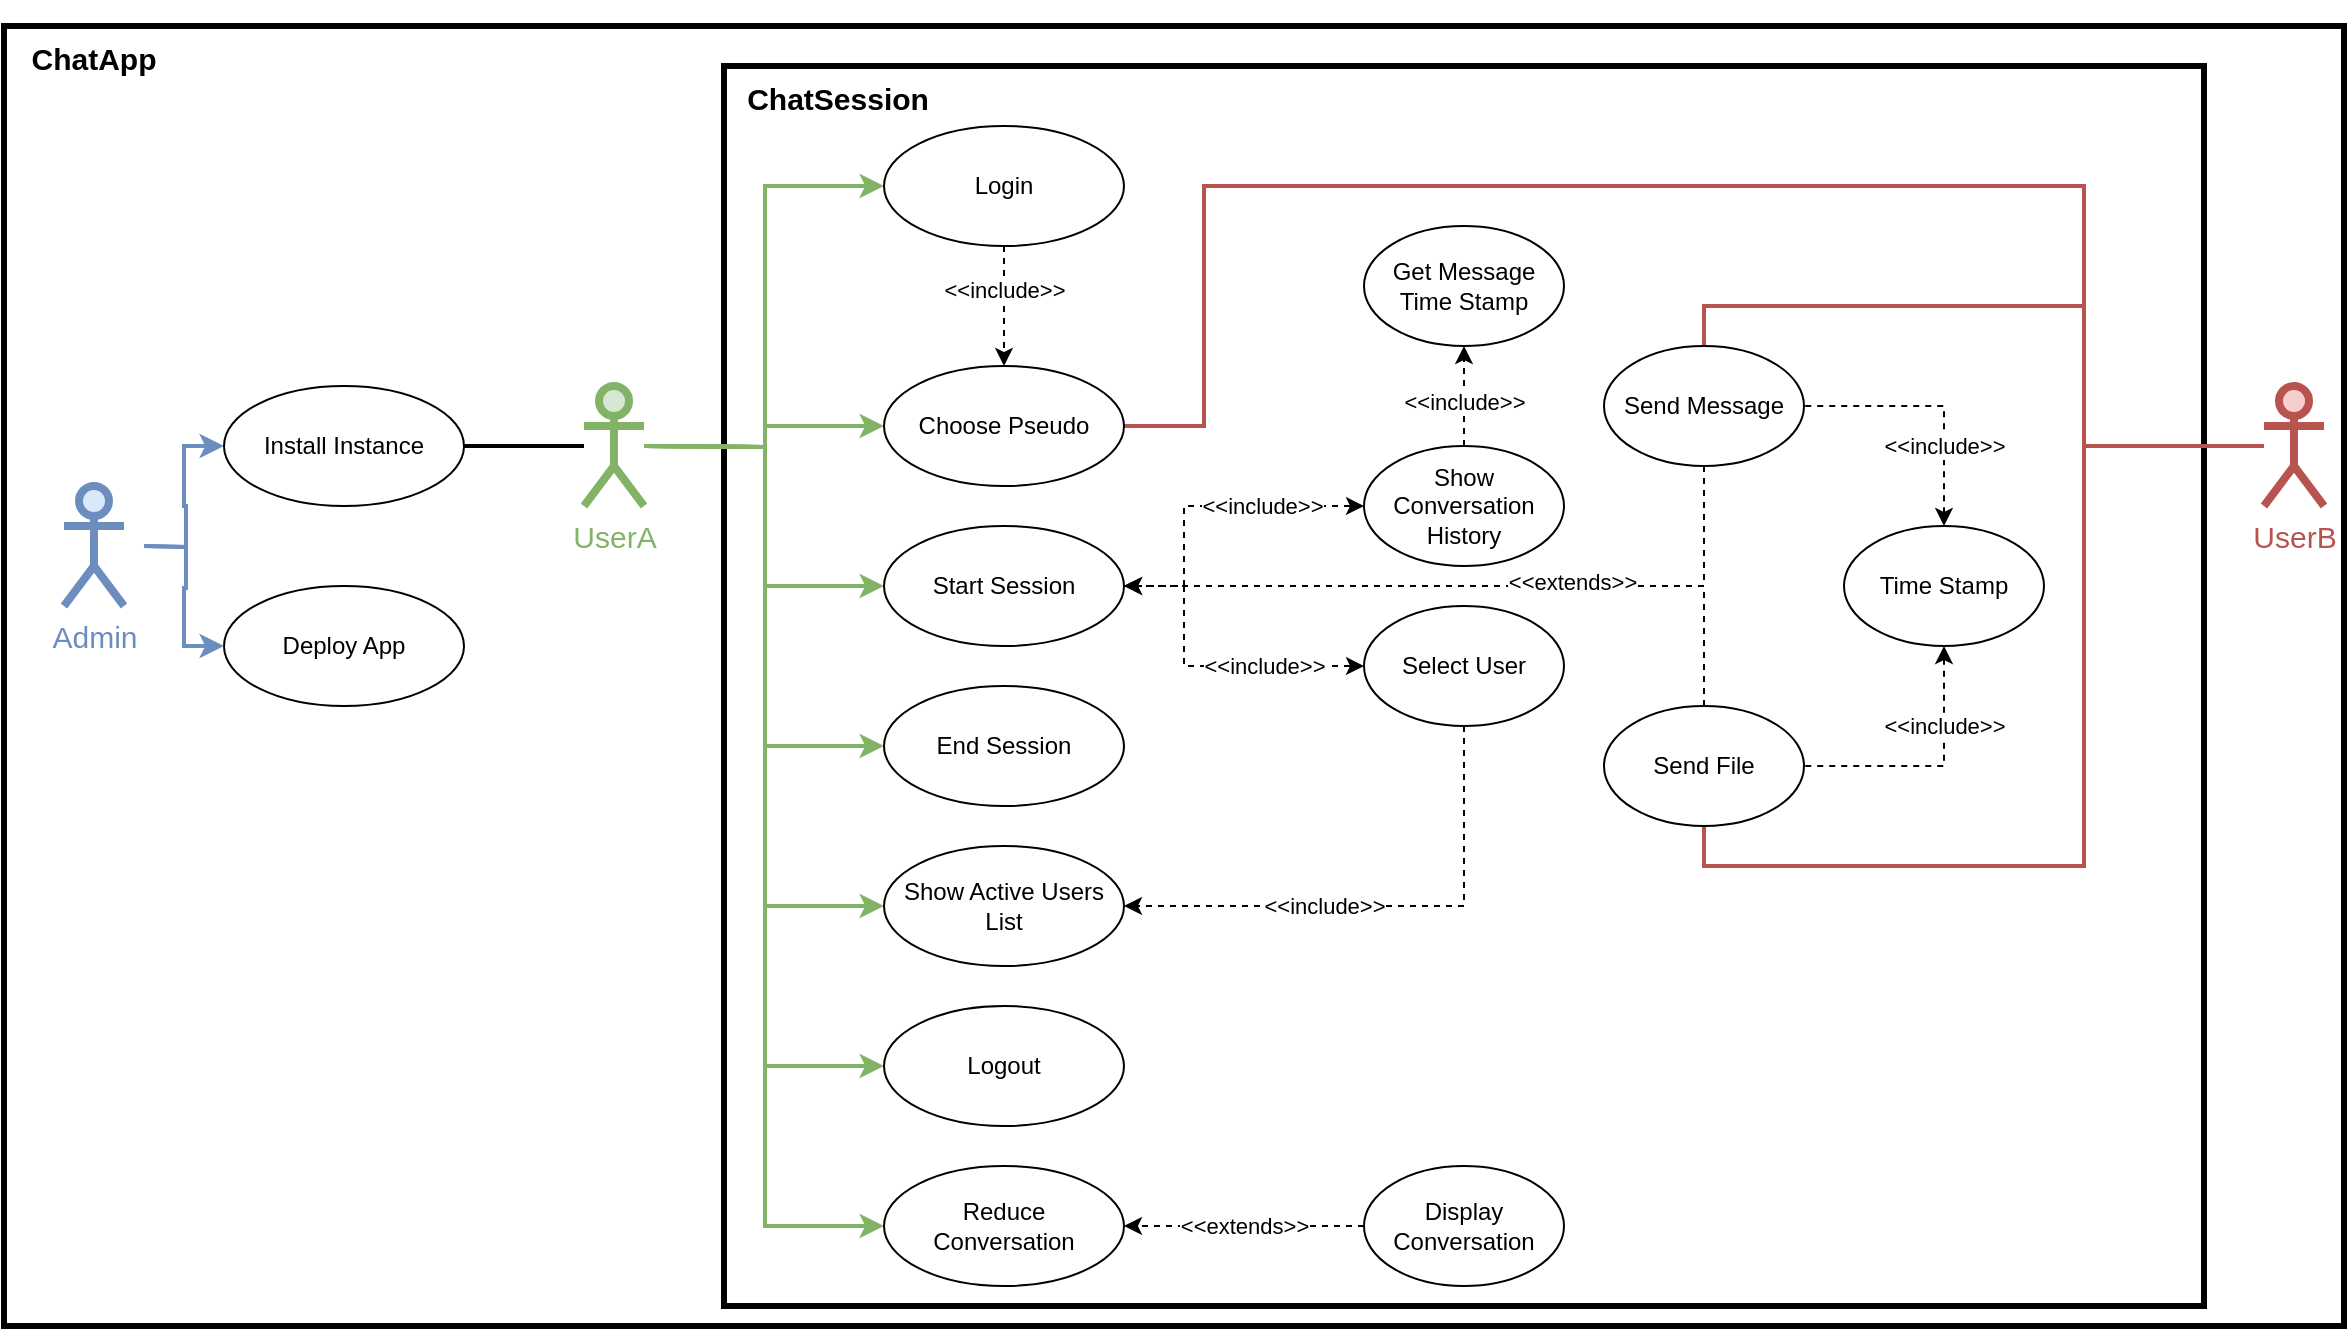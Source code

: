 <mxfile version="20.8.5" type="github">
  <diagram id="-P_8-iWG9aV-RMkAhdVp" name="Page-1">
    <mxGraphModel dx="1434" dy="1925" grid="1" gridSize="10" guides="1" tooltips="1" connect="1" arrows="1" fold="1" page="1" pageScale="1" pageWidth="827" pageHeight="1169" math="0" shadow="0">
      <root>
        <mxCell id="0" />
        <mxCell id="1" parent="0" />
        <mxCell id="wpJ4vBG_g329AUFvMOzU-85" value="" style="rounded=0;whiteSpace=wrap;html=1;fillColor=none;strokeWidth=3;labelBorderColor=none;labelBackgroundColor=default;" vertex="1" parent="1">
          <mxGeometry x="440" y="-40" width="1170" height="650" as="geometry" />
        </mxCell>
        <mxCell id="wpJ4vBG_g329AUFvMOzU-45" value="" style="rounded=0;whiteSpace=wrap;html=1;fillColor=none;strokeWidth=3;labelBorderColor=none;labelBackgroundColor=default;" vertex="1" parent="1">
          <mxGeometry x="800" y="-20" width="740" height="620" as="geometry" />
        </mxCell>
        <mxCell id="wpJ4vBG_g329AUFvMOzU-1" value="End Session" style="ellipse;whiteSpace=wrap;html=1;" vertex="1" parent="1">
          <mxGeometry x="880" y="290" width="120" height="60" as="geometry" />
        </mxCell>
        <mxCell id="wpJ4vBG_g329AUFvMOzU-12" style="edgeStyle=orthogonalEdgeStyle;rounded=0;orthogonalLoop=1;jettySize=auto;html=1;entryX=0;entryY=0.5;entryDx=0;entryDy=0;fillColor=#d5e8d4;strokeColor=#82b366;strokeWidth=2;" edge="1" parent="1" target="wpJ4vBG_g329AUFvMOzU-6">
          <mxGeometry relative="1" as="geometry">
            <mxPoint x="760" y="170" as="sourcePoint" />
          </mxGeometry>
        </mxCell>
        <mxCell id="wpJ4vBG_g329AUFvMOzU-13" style="edgeStyle=orthogonalEdgeStyle;rounded=0;orthogonalLoop=1;jettySize=auto;html=1;entryX=0;entryY=0.5;entryDx=0;entryDy=0;strokeWidth=2;fillColor=#d5e8d4;strokeColor=#82b366;" edge="1" parent="1" target="wpJ4vBG_g329AUFvMOzU-5">
          <mxGeometry relative="1" as="geometry">
            <mxPoint x="760" y="170" as="sourcePoint" />
          </mxGeometry>
        </mxCell>
        <mxCell id="wpJ4vBG_g329AUFvMOzU-14" style="edgeStyle=orthogonalEdgeStyle;rounded=0;orthogonalLoop=1;jettySize=auto;html=1;entryX=0;entryY=0.5;entryDx=0;entryDy=0;fillColor=#d5e8d4;strokeColor=#82b366;strokeWidth=2;" edge="1" parent="1" target="wpJ4vBG_g329AUFvMOzU-1">
          <mxGeometry relative="1" as="geometry">
            <mxPoint x="760" y="170" as="sourcePoint" />
          </mxGeometry>
        </mxCell>
        <mxCell id="wpJ4vBG_g329AUFvMOzU-15" style="edgeStyle=orthogonalEdgeStyle;rounded=0;orthogonalLoop=1;jettySize=auto;html=1;entryX=0;entryY=0.5;entryDx=0;entryDy=0;fillColor=#d5e8d4;strokeColor=#82b366;strokeWidth=2;" edge="1" parent="1" target="wpJ4vBG_g329AUFvMOzU-4">
          <mxGeometry relative="1" as="geometry">
            <mxPoint x="760" y="170" as="sourcePoint" />
          </mxGeometry>
        </mxCell>
        <mxCell id="wpJ4vBG_g329AUFvMOzU-16" style="edgeStyle=orthogonalEdgeStyle;rounded=0;orthogonalLoop=1;jettySize=auto;html=1;entryX=0;entryY=0.5;entryDx=0;entryDy=0;fillColor=#d5e8d4;strokeColor=#82b366;strokeWidth=2;" edge="1" parent="1" target="wpJ4vBG_g329AUFvMOzU-7">
          <mxGeometry relative="1" as="geometry">
            <mxPoint x="760" y="170" as="sourcePoint" />
          </mxGeometry>
        </mxCell>
        <mxCell id="wpJ4vBG_g329AUFvMOzU-67" style="edgeStyle=orthogonalEdgeStyle;rounded=0;orthogonalLoop=1;jettySize=auto;html=1;entryX=0;entryY=0.5;entryDx=0;entryDy=0;fontSize=11;fillColor=#d5e8d4;strokeColor=#82b366;strokeWidth=2;" edge="1" parent="1" target="wpJ4vBG_g329AUFvMOzU-3">
          <mxGeometry relative="1" as="geometry">
            <mxPoint x="760" y="170" as="sourcePoint" />
          </mxGeometry>
        </mxCell>
        <mxCell id="wpJ4vBG_g329AUFvMOzU-83" style="edgeStyle=orthogonalEdgeStyle;rounded=0;orthogonalLoop=1;jettySize=auto;html=1;entryX=0;entryY=0.5;entryDx=0;entryDy=0;strokeWidth=2;fontSize=11;fontColor=#000000;startArrow=none;startFill=0;endArrow=classic;endFill=1;fillColor=#d5e8d4;strokeColor=#82b366;" edge="1" parent="1" target="wpJ4vBG_g329AUFvMOzU-82">
          <mxGeometry relative="1" as="geometry">
            <mxPoint x="760" y="170" as="sourcePoint" />
          </mxGeometry>
        </mxCell>
        <mxCell id="wpJ4vBG_g329AUFvMOzU-2" value="&lt;font style=&quot;font-size: 15px;&quot;&gt;UserA&lt;/font&gt;" style="shape=umlActor;verticalLabelPosition=bottom;verticalAlign=top;html=1;fillColor=#d5e8d4;strokeColor=#82b366;strokeWidth=4;fontColor=#82b366;" vertex="1" parent="1">
          <mxGeometry x="730" y="140" width="30" height="60" as="geometry" />
        </mxCell>
        <mxCell id="wpJ4vBG_g329AUFvMOzU-3" value="Logout" style="ellipse;whiteSpace=wrap;html=1;" vertex="1" parent="1">
          <mxGeometry x="880" y="450" width="120" height="60" as="geometry" />
        </mxCell>
        <mxCell id="wpJ4vBG_g329AUFvMOzU-4" value="Reduce &lt;br&gt;Conversation" style="ellipse;whiteSpace=wrap;html=1;" vertex="1" parent="1">
          <mxGeometry x="880" y="530" width="120" height="60" as="geometry" />
        </mxCell>
        <mxCell id="wpJ4vBG_g329AUFvMOzU-28" style="edgeStyle=orthogonalEdgeStyle;rounded=0;orthogonalLoop=1;jettySize=auto;html=1;exitX=1;exitY=0.5;exitDx=0;exitDy=0;dashed=1;" edge="1" parent="1" source="wpJ4vBG_g329AUFvMOzU-5" target="wpJ4vBG_g329AUFvMOzU-17">
          <mxGeometry relative="1" as="geometry">
            <Array as="points">
              <mxPoint x="1030" y="240" />
              <mxPoint x="1030" y="200" />
            </Array>
          </mxGeometry>
        </mxCell>
        <mxCell id="wpJ4vBG_g329AUFvMOzU-40" value="&amp;lt;&amp;lt;include&amp;gt;&amp;gt;" style="edgeLabel;html=1;align=center;verticalAlign=middle;resizable=0;points=[];" vertex="1" connectable="0" parent="wpJ4vBG_g329AUFvMOzU-28">
          <mxGeometry x="0.362" y="-2" relative="1" as="geometry">
            <mxPoint y="-2" as="offset" />
          </mxGeometry>
        </mxCell>
        <mxCell id="wpJ4vBG_g329AUFvMOzU-29" style="edgeStyle=orthogonalEdgeStyle;rounded=0;orthogonalLoop=1;jettySize=auto;html=1;exitX=1;exitY=0.5;exitDx=0;exitDy=0;dashed=1;" edge="1" parent="1" source="wpJ4vBG_g329AUFvMOzU-5" target="wpJ4vBG_g329AUFvMOzU-22">
          <mxGeometry relative="1" as="geometry">
            <Array as="points">
              <mxPoint x="1030" y="240" />
              <mxPoint x="1030" y="280" />
            </Array>
          </mxGeometry>
        </mxCell>
        <mxCell id="wpJ4vBG_g329AUFvMOzU-39" value="&amp;lt;&amp;lt;include&amp;gt;&amp;gt;" style="edgeLabel;html=1;align=center;verticalAlign=middle;resizable=0;points=[];" vertex="1" connectable="0" parent="wpJ4vBG_g329AUFvMOzU-29">
          <mxGeometry x="0.5" relative="1" as="geometry">
            <mxPoint x="-10" as="offset" />
          </mxGeometry>
        </mxCell>
        <mxCell id="wpJ4vBG_g329AUFvMOzU-5" value="Start Session" style="ellipse;whiteSpace=wrap;html=1;" vertex="1" parent="1">
          <mxGeometry x="880" y="210" width="120" height="60" as="geometry" />
        </mxCell>
        <mxCell id="wpJ4vBG_g329AUFvMOzU-70" style="edgeStyle=orthogonalEdgeStyle;rounded=0;orthogonalLoop=1;jettySize=auto;html=1;exitX=1;exitY=0.5;exitDx=0;exitDy=0;fontSize=11;strokeWidth=2;fillColor=#f8cecc;strokeColor=#b85450;endArrow=none;endFill=0;" edge="1" parent="1" source="wpJ4vBG_g329AUFvMOzU-6">
          <mxGeometry relative="1" as="geometry">
            <mxPoint x="1570" y="170" as="targetPoint" />
            <Array as="points">
              <mxPoint x="1040" y="160" />
              <mxPoint x="1040" y="40" />
              <mxPoint x="1480" y="40" />
              <mxPoint x="1480" y="170" />
            </Array>
          </mxGeometry>
        </mxCell>
        <mxCell id="wpJ4vBG_g329AUFvMOzU-6" value="Choose Pseudo" style="ellipse;whiteSpace=wrap;html=1;" vertex="1" parent="1">
          <mxGeometry x="880" y="130" width="120" height="60" as="geometry" />
        </mxCell>
        <mxCell id="wpJ4vBG_g329AUFvMOzU-52" style="edgeStyle=orthogonalEdgeStyle;rounded=0;orthogonalLoop=1;jettySize=auto;html=1;exitX=0.5;exitY=1;exitDx=0;exitDy=0;dashed=1;fontSize=15;" edge="1" parent="1" source="wpJ4vBG_g329AUFvMOzU-7" target="wpJ4vBG_g329AUFvMOzU-6">
          <mxGeometry relative="1" as="geometry">
            <Array as="points">
              <mxPoint x="940" y="110" />
              <mxPoint x="940" y="110" />
            </Array>
          </mxGeometry>
        </mxCell>
        <mxCell id="wpJ4vBG_g329AUFvMOzU-53" value="&amp;lt;&amp;lt;include&amp;gt;&amp;gt;" style="edgeLabel;html=1;align=center;verticalAlign=middle;resizable=0;points=[];fontSize=11;" vertex="1" connectable="0" parent="wpJ4vBG_g329AUFvMOzU-52">
          <mxGeometry x="0.59" y="2" relative="1" as="geometry">
            <mxPoint x="-2" y="-26" as="offset" />
          </mxGeometry>
        </mxCell>
        <mxCell id="wpJ4vBG_g329AUFvMOzU-7" value="Login" style="ellipse;whiteSpace=wrap;html=1;" vertex="1" parent="1">
          <mxGeometry x="880" y="10" width="120" height="60" as="geometry" />
        </mxCell>
        <mxCell id="wpJ4vBG_g329AUFvMOzU-62" style="edgeStyle=orthogonalEdgeStyle;rounded=0;orthogonalLoop=1;jettySize=auto;html=1;exitX=0.5;exitY=0;exitDx=0;exitDy=0;dashed=1;fontSize=11;" edge="1" parent="1" source="wpJ4vBG_g329AUFvMOzU-17" target="wpJ4vBG_g329AUFvMOzU-61">
          <mxGeometry relative="1" as="geometry" />
        </mxCell>
        <mxCell id="wpJ4vBG_g329AUFvMOzU-63" value="&amp;lt;&amp;lt;include&amp;gt;&amp;gt;" style="edgeLabel;html=1;align=center;verticalAlign=middle;resizable=0;points=[];fontSize=11;" vertex="1" connectable="0" parent="wpJ4vBG_g329AUFvMOzU-62">
          <mxGeometry x="0.291" y="1" relative="1" as="geometry">
            <mxPoint x="1" y="10" as="offset" />
          </mxGeometry>
        </mxCell>
        <mxCell id="wpJ4vBG_g329AUFvMOzU-17" value="Show Conversation History" style="ellipse;whiteSpace=wrap;html=1;" vertex="1" parent="1">
          <mxGeometry x="1120" y="170" width="100" height="60" as="geometry" />
        </mxCell>
        <mxCell id="wpJ4vBG_g329AUFvMOzU-55" style="edgeStyle=orthogonalEdgeStyle;rounded=0;orthogonalLoop=1;jettySize=auto;html=1;exitX=0.5;exitY=1;exitDx=0;exitDy=0;entryX=1;entryY=0.5;entryDx=0;entryDy=0;dashed=1;fontSize=11;endArrow=none;endFill=0;startArrow=classic;startFill=1;" edge="1" parent="1" source="wpJ4vBG_g329AUFvMOzU-19" target="wpJ4vBG_g329AUFvMOzU-20">
          <mxGeometry relative="1" as="geometry" />
        </mxCell>
        <mxCell id="wpJ4vBG_g329AUFvMOzU-58" value="&amp;lt;&amp;lt;include&amp;gt;&amp;gt;" style="edgeLabel;html=1;align=center;verticalAlign=middle;resizable=0;points=[];fontSize=11;" vertex="1" connectable="0" parent="wpJ4vBG_g329AUFvMOzU-55">
          <mxGeometry x="-0.308" y="3" relative="1" as="geometry">
            <mxPoint x="-3" y="-5" as="offset" />
          </mxGeometry>
        </mxCell>
        <mxCell id="wpJ4vBG_g329AUFvMOzU-56" style="edgeStyle=orthogonalEdgeStyle;rounded=0;orthogonalLoop=1;jettySize=auto;html=1;exitX=0.5;exitY=0;exitDx=0;exitDy=0;entryX=1;entryY=0.5;entryDx=0;entryDy=0;dashed=1;fontSize=11;startArrow=classic;startFill=1;endArrow=none;endFill=0;" edge="1" parent="1" source="wpJ4vBG_g329AUFvMOzU-19" target="wpJ4vBG_g329AUFvMOzU-21">
          <mxGeometry relative="1" as="geometry" />
        </mxCell>
        <mxCell id="wpJ4vBG_g329AUFvMOzU-57" value="&amp;lt;&amp;lt;include&amp;gt;&amp;gt;" style="edgeLabel;html=1;align=center;verticalAlign=middle;resizable=0;points=[];fontSize=11;" vertex="1" connectable="0" parent="wpJ4vBG_g329AUFvMOzU-56">
          <mxGeometry x="-0.277" relative="1" as="geometry">
            <mxPoint y="7" as="offset" />
          </mxGeometry>
        </mxCell>
        <mxCell id="wpJ4vBG_g329AUFvMOzU-19" value="Time Stamp" style="ellipse;whiteSpace=wrap;html=1;" vertex="1" parent="1">
          <mxGeometry x="1360" y="210" width="100" height="60" as="geometry" />
        </mxCell>
        <mxCell id="wpJ4vBG_g329AUFvMOzU-36" style="edgeStyle=orthogonalEdgeStyle;rounded=0;orthogonalLoop=1;jettySize=auto;html=1;exitX=0.5;exitY=0;exitDx=0;exitDy=0;entryX=1;entryY=0.5;entryDx=0;entryDy=0;dashed=1;" edge="1" parent="1" source="wpJ4vBG_g329AUFvMOzU-20" target="wpJ4vBG_g329AUFvMOzU-5">
          <mxGeometry relative="1" as="geometry" />
        </mxCell>
        <mxCell id="wpJ4vBG_g329AUFvMOzU-74" style="edgeStyle=orthogonalEdgeStyle;rounded=0;orthogonalLoop=1;jettySize=auto;html=1;exitX=0.5;exitY=1;exitDx=0;exitDy=0;fontSize=11;strokeWidth=2;fillColor=#f8cecc;strokeColor=#b85450;endArrow=none;endFill=0;" edge="1" parent="1" source="wpJ4vBG_g329AUFvMOzU-20">
          <mxGeometry relative="1" as="geometry">
            <mxPoint x="1570" y="170" as="targetPoint" />
            <Array as="points">
              <mxPoint x="1290" y="380" />
              <mxPoint x="1480" y="380" />
              <mxPoint x="1480" y="170" />
            </Array>
          </mxGeometry>
        </mxCell>
        <mxCell id="wpJ4vBG_g329AUFvMOzU-20" value="Send File" style="ellipse;whiteSpace=wrap;html=1;" vertex="1" parent="1">
          <mxGeometry x="1240" y="300" width="100" height="60" as="geometry" />
        </mxCell>
        <mxCell id="wpJ4vBG_g329AUFvMOzU-37" style="edgeStyle=orthogonalEdgeStyle;rounded=0;orthogonalLoop=1;jettySize=auto;html=1;exitX=0.5;exitY=1;exitDx=0;exitDy=0;entryX=1;entryY=0.5;entryDx=0;entryDy=0;dashed=1;" edge="1" parent="1" source="wpJ4vBG_g329AUFvMOzU-21" target="wpJ4vBG_g329AUFvMOzU-5">
          <mxGeometry relative="1" as="geometry" />
        </mxCell>
        <mxCell id="wpJ4vBG_g329AUFvMOzU-59" value="&amp;lt;&amp;lt;extends&amp;gt;&amp;gt;" style="edgeLabel;html=1;align=center;verticalAlign=middle;resizable=0;points=[];fontSize=11;" vertex="1" connectable="0" parent="wpJ4vBG_g329AUFvMOzU-37">
          <mxGeometry x="-0.28" y="-2" relative="1" as="geometry">
            <mxPoint as="offset" />
          </mxGeometry>
        </mxCell>
        <mxCell id="wpJ4vBG_g329AUFvMOzU-76" style="edgeStyle=orthogonalEdgeStyle;rounded=0;orthogonalLoop=1;jettySize=auto;html=1;exitX=0.5;exitY=0;exitDx=0;exitDy=0;fontSize=11;strokeWidth=2;fillColor=#f8cecc;strokeColor=#b85450;endArrow=none;endFill=0;" edge="1" parent="1" source="wpJ4vBG_g329AUFvMOzU-21">
          <mxGeometry relative="1" as="geometry">
            <mxPoint x="1570" y="170" as="targetPoint" />
            <Array as="points">
              <mxPoint x="1290" y="100" />
              <mxPoint x="1480" y="100" />
              <mxPoint x="1480" y="170" />
            </Array>
          </mxGeometry>
        </mxCell>
        <mxCell id="wpJ4vBG_g329AUFvMOzU-21" value="Send Message" style="ellipse;whiteSpace=wrap;html=1;" vertex="1" parent="1">
          <mxGeometry x="1240" y="120" width="100" height="60" as="geometry" />
        </mxCell>
        <mxCell id="wpJ4vBG_g329AUFvMOzU-77" style="edgeStyle=orthogonalEdgeStyle;rounded=0;orthogonalLoop=1;jettySize=auto;html=1;exitX=0.5;exitY=1;exitDx=0;exitDy=0;strokeWidth=1;fontSize=11;fontColor=#82b366;dashed=1;entryX=1;entryY=0.5;entryDx=0;entryDy=0;" edge="1" parent="1" source="wpJ4vBG_g329AUFvMOzU-22" target="wpJ4vBG_g329AUFvMOzU-82">
          <mxGeometry relative="1" as="geometry">
            <mxPoint x="1170" y="360" as="targetPoint" />
            <Array as="points">
              <mxPoint x="1170" y="400" />
            </Array>
          </mxGeometry>
        </mxCell>
        <mxCell id="wpJ4vBG_g329AUFvMOzU-79" value="&lt;font color=&quot;#000000&quot;&gt;&amp;lt;&amp;lt;include&amp;gt;&amp;gt;&lt;/font&gt;" style="edgeLabel;html=1;align=center;verticalAlign=middle;resizable=0;points=[];fontSize=11;fontColor=#82b366;" vertex="1" connectable="0" parent="wpJ4vBG_g329AUFvMOzU-77">
          <mxGeometry y="-3" relative="1" as="geometry">
            <mxPoint x="-30" y="3" as="offset" />
          </mxGeometry>
        </mxCell>
        <mxCell id="wpJ4vBG_g329AUFvMOzU-22" value="Select User" style="ellipse;whiteSpace=wrap;html=1;" vertex="1" parent="1">
          <mxGeometry x="1120" y="250" width="100" height="60" as="geometry" />
        </mxCell>
        <mxCell id="wpJ4vBG_g329AUFvMOzU-35" style="edgeStyle=orthogonalEdgeStyle;rounded=0;orthogonalLoop=1;jettySize=auto;html=1;exitX=0;exitY=0.5;exitDx=0;exitDy=0;entryX=1;entryY=0.5;entryDx=0;entryDy=0;dashed=1;" edge="1" parent="1" source="wpJ4vBG_g329AUFvMOzU-23" target="wpJ4vBG_g329AUFvMOzU-4">
          <mxGeometry relative="1" as="geometry" />
        </mxCell>
        <mxCell id="wpJ4vBG_g329AUFvMOzU-38" value="&amp;lt;&amp;lt;extends&amp;gt;&amp;gt;" style="edgeLabel;html=1;align=center;verticalAlign=middle;resizable=0;points=[];" vertex="1" connectable="0" parent="wpJ4vBG_g329AUFvMOzU-35">
          <mxGeometry x="-0.25" y="-1" relative="1" as="geometry">
            <mxPoint x="-15" y="1" as="offset" />
          </mxGeometry>
        </mxCell>
        <mxCell id="wpJ4vBG_g329AUFvMOzU-23" value="Display Conversation" style="ellipse;whiteSpace=wrap;html=1;" vertex="1" parent="1">
          <mxGeometry x="1120" y="530" width="100" height="60" as="geometry" />
        </mxCell>
        <mxCell id="wpJ4vBG_g329AUFvMOzU-61" value="Get Message Time Stamp" style="ellipse;whiteSpace=wrap;html=1;" vertex="1" parent="1">
          <mxGeometry x="1120" y="60" width="100" height="60" as="geometry" />
        </mxCell>
        <mxCell id="wpJ4vBG_g329AUFvMOzU-64" value="&lt;font style=&quot;font-size: 15px;&quot;&gt;UserB&lt;/font&gt;" style="shape=umlActor;verticalLabelPosition=bottom;verticalAlign=top;html=1;fillColor=#f8cecc;strokeColor=#b85450;strokeWidth=4;fontColor=#b85450;" vertex="1" parent="1">
          <mxGeometry x="1570" y="140" width="30" height="60" as="geometry" />
        </mxCell>
        <mxCell id="wpJ4vBG_g329AUFvMOzU-82" value="Show Active Users List" style="ellipse;whiteSpace=wrap;html=1;" vertex="1" parent="1">
          <mxGeometry x="880" y="370" width="120" height="60" as="geometry" />
        </mxCell>
        <mxCell id="wpJ4vBG_g329AUFvMOzU-84" value="&lt;h1&gt;&lt;span style=&quot;&quot;&gt;&lt;font style=&quot;font-size: 15px;&quot;&gt;ChatSession&lt;/font&gt;&lt;/span&gt;&lt;/h1&gt;" style="text;html=1;strokeColor=none;fillColor=none;align=center;verticalAlign=middle;whiteSpace=wrap;rounded=0;labelBackgroundColor=none;labelBorderColor=none;strokeWidth=4;fontSize=11;fontColor=#000000;" vertex="1" parent="1">
          <mxGeometry x="827" y="-20" width="60" height="30" as="geometry" />
        </mxCell>
        <mxCell id="wpJ4vBG_g329AUFvMOzU-86" value="&lt;h1&gt;&lt;span style=&quot;&quot;&gt;&lt;font style=&quot;font-size: 15px;&quot;&gt;ChatApp&lt;/font&gt;&lt;/span&gt;&lt;/h1&gt;" style="text;html=1;strokeColor=none;fillColor=none;align=center;verticalAlign=middle;whiteSpace=wrap;rounded=0;labelBackgroundColor=none;labelBorderColor=none;strokeWidth=4;fontSize=11;fontColor=#000000;" vertex="1" parent="1">
          <mxGeometry x="455" y="-40" width="60" height="30" as="geometry" />
        </mxCell>
        <mxCell id="wpJ4vBG_g329AUFvMOzU-91" style="edgeStyle=orthogonalEdgeStyle;rounded=0;orthogonalLoop=1;jettySize=auto;html=1;entryX=0;entryY=0.5;entryDx=0;entryDy=0;strokeWidth=2;fontSize=15;fontColor=#6c8ebf;startArrow=none;startFill=0;endArrow=classic;endFill=1;fillColor=#dae8fc;strokeColor=#6c8ebf;" edge="1" parent="1" target="wpJ4vBG_g329AUFvMOzU-90">
          <mxGeometry relative="1" as="geometry">
            <mxPoint x="510" y="220" as="sourcePoint" />
          </mxGeometry>
        </mxCell>
        <mxCell id="wpJ4vBG_g329AUFvMOzU-87" value="&lt;font color=&quot;#6c8ebf&quot; style=&quot;font-size: 15px;&quot;&gt;Admin&lt;/font&gt;" style="shape=umlActor;verticalLabelPosition=bottom;verticalAlign=top;html=1;fillColor=#dae8fc;strokeColor=#6c8ebf;strokeWidth=4;" vertex="1" parent="1">
          <mxGeometry x="470" y="190" width="30" height="60" as="geometry" />
        </mxCell>
        <mxCell id="wpJ4vBG_g329AUFvMOzU-88" value="Deploy App" style="ellipse;whiteSpace=wrap;html=1;" vertex="1" parent="1">
          <mxGeometry x="550" y="240" width="120" height="60" as="geometry" />
        </mxCell>
        <mxCell id="wpJ4vBG_g329AUFvMOzU-94" style="edgeStyle=orthogonalEdgeStyle;rounded=0;orthogonalLoop=1;jettySize=auto;html=1;exitX=1;exitY=0.5;exitDx=0;exitDy=0;strokeWidth=2;fontSize=15;fontColor=#6c8ebf;startArrow=none;startFill=0;endArrow=none;endFill=0;" edge="1" parent="1" source="wpJ4vBG_g329AUFvMOzU-90">
          <mxGeometry relative="1" as="geometry">
            <mxPoint x="730" y="170" as="targetPoint" />
            <Array as="points">
              <mxPoint x="650" y="170" />
              <mxPoint x="650" y="170" />
            </Array>
          </mxGeometry>
        </mxCell>
        <mxCell id="wpJ4vBG_g329AUFvMOzU-90" value="Install Instance" style="ellipse;whiteSpace=wrap;html=1;" vertex="1" parent="1">
          <mxGeometry x="550" y="140" width="120" height="60" as="geometry" />
        </mxCell>
        <mxCell id="wpJ4vBG_g329AUFvMOzU-93" style="edgeStyle=orthogonalEdgeStyle;rounded=0;orthogonalLoop=1;jettySize=auto;html=1;entryX=0;entryY=0.5;entryDx=0;entryDy=0;strokeWidth=2;fontSize=15;fontColor=#6c8ebf;startArrow=none;startFill=0;endArrow=classic;endFill=1;fillColor=#dae8fc;strokeColor=#6c8ebf;" edge="1" parent="1" target="wpJ4vBG_g329AUFvMOzU-88">
          <mxGeometry relative="1" as="geometry">
            <mxPoint x="510" y="220" as="sourcePoint" />
            <mxPoint x="560" y="170" as="targetPoint" />
          </mxGeometry>
        </mxCell>
      </root>
    </mxGraphModel>
  </diagram>
</mxfile>
